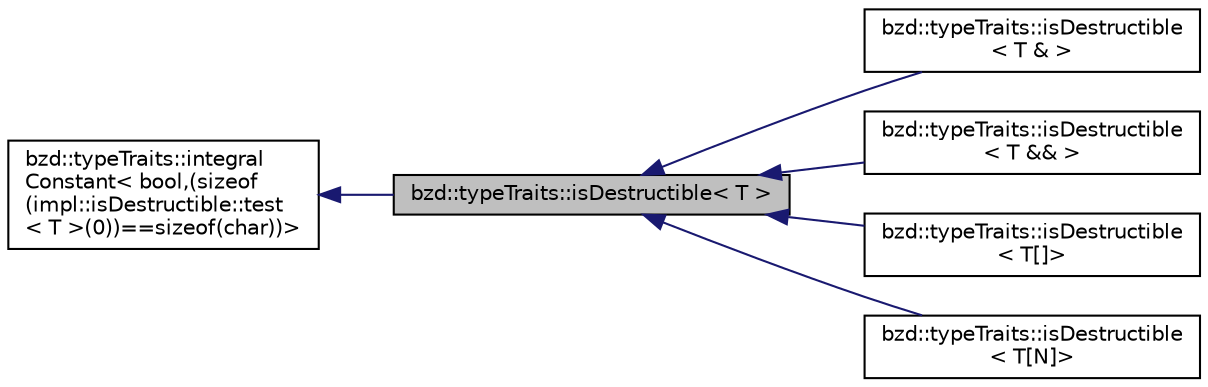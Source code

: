 digraph "bzd::typeTraits::isDestructible&lt; T &gt;"
{
  edge [fontname="Helvetica",fontsize="10",labelfontname="Helvetica",labelfontsize="10"];
  node [fontname="Helvetica",fontsize="10",shape=record];
  rankdir="LR";
  Node0 [label="bzd::typeTraits::isDestructible\< T \>",height=0.2,width=0.4,color="black", fillcolor="grey75", style="filled", fontcolor="black"];
  Node1 -> Node0 [dir="back",color="midnightblue",fontsize="10",style="solid",fontname="Helvetica"];
  Node1 [label="bzd::typeTraits::integral\lConstant\< bool,(sizeof\l(impl::isDestructible::test\l\< T \>(0))==sizeof(char))\>",height=0.2,width=0.4,color="black", fillcolor="white", style="filled",URL="$structbzd_1_1typeTraits_1_1integralConstant.html"];
  Node0 -> Node2 [dir="back",color="midnightblue",fontsize="10",style="solid",fontname="Helvetica"];
  Node2 [label="bzd::typeTraits::isDestructible\l\< T & \>",height=0.2,width=0.4,color="black", fillcolor="white", style="filled",URL="$structbzd_1_1typeTraits_1_1isDestructible_3_01T_01_6_01_4.html"];
  Node0 -> Node3 [dir="back",color="midnightblue",fontsize="10",style="solid",fontname="Helvetica"];
  Node3 [label="bzd::typeTraits::isDestructible\l\< T && \>",height=0.2,width=0.4,color="black", fillcolor="white", style="filled",URL="$structbzd_1_1typeTraits_1_1isDestructible_3_01T_01_6_6_01_4.html"];
  Node0 -> Node4 [dir="back",color="midnightblue",fontsize="10",style="solid",fontname="Helvetica"];
  Node4 [label="bzd::typeTraits::isDestructible\l\< T[]\>",height=0.2,width=0.4,color="black", fillcolor="white", style="filled",URL="$structbzd_1_1typeTraits_1_1isDestructible_3_01T[]_4.html"];
  Node0 -> Node5 [dir="back",color="midnightblue",fontsize="10",style="solid",fontname="Helvetica"];
  Node5 [label="bzd::typeTraits::isDestructible\l\< T[N]\>",height=0.2,width=0.4,color="black", fillcolor="white", style="filled",URL="$structbzd_1_1typeTraits_1_1isDestructible_3_01T[N]_4.html"];
}
